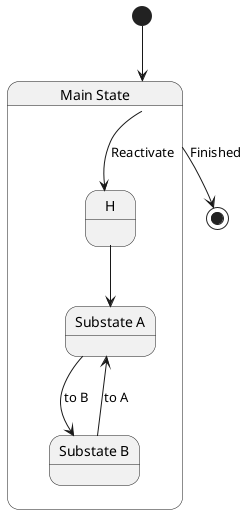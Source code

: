 @startuml
state "Main State" as Main {
  state "Substate A" as A
  state "Substate B" as B
  A --> B: to B
  B --> A: to A
  H:
  H --> A
}
[*] --> Main
Main --> H: Reactivate
Main --> [*] : Finished
@enduml